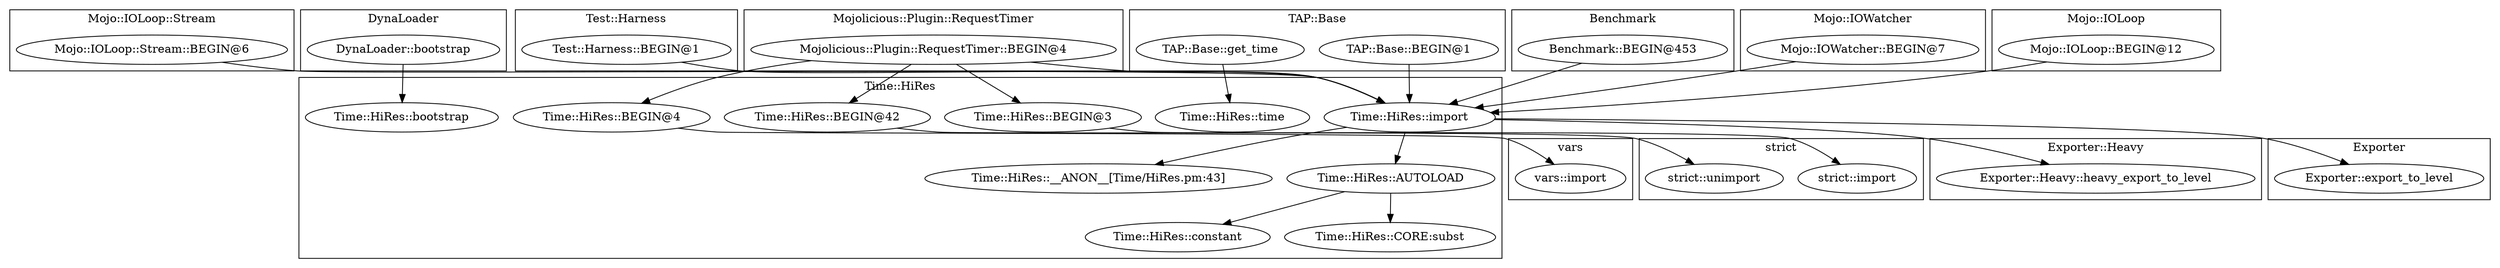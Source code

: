 digraph {
graph [overlap=false]
subgraph cluster_Mojo_IOLoop_Stream {
	label="Mojo::IOLoop::Stream";
	"Mojo::IOLoop::Stream::BEGIN@6";
}
subgraph cluster_DynaLoader {
	label="DynaLoader";
	"DynaLoader::bootstrap";
}
subgraph cluster_vars {
	label="vars";
	"vars::import";
}
subgraph cluster_strict {
	label="strict";
	"strict::import";
	"strict::unimport";
}
subgraph cluster_Test_Harness {
	label="Test::Harness";
	"Test::Harness::BEGIN@1";
}
subgraph cluster_Exporter_Heavy {
	label="Exporter::Heavy";
	"Exporter::Heavy::heavy_export_to_level";
}
subgraph cluster_Exporter {
	label="Exporter";
	"Exporter::export_to_level";
}
subgraph cluster_Mojolicious_Plugin_RequestTimer {
	label="Mojolicious::Plugin::RequestTimer";
	"Mojolicious::Plugin::RequestTimer::BEGIN@4";
}
subgraph cluster_TAP_Base {
	label="TAP::Base";
	"TAP::Base::BEGIN@1";
	"TAP::Base::get_time";
}
subgraph cluster_Benchmark {
	label="Benchmark";
	"Benchmark::BEGIN@453";
}
subgraph cluster_Time_HiRes {
	label="Time::HiRes";
	"Time::HiRes::constant";
	"Time::HiRes::time";
	"Time::HiRes::__ANON__[Time/HiRes.pm:43]";
	"Time::HiRes::CORE:subst";
	"Time::HiRes::BEGIN@4";
	"Time::HiRes::BEGIN@42";
	"Time::HiRes::AUTOLOAD";
	"Time::HiRes::BEGIN@3";
	"Time::HiRes::import";
	"Time::HiRes::bootstrap";
}
subgraph cluster_Mojo_IOWatcher {
	label="Mojo::IOWatcher";
	"Mojo::IOWatcher::BEGIN@7";
}
subgraph cluster_Mojo_IOLoop {
	label="Mojo::IOLoop";
	"Mojo::IOLoop::BEGIN@12";
}
"Time::HiRes::AUTOLOAD" -> "Time::HiRes::CORE:subst";
"Mojolicious::Plugin::RequestTimer::BEGIN@4" -> "Time::HiRes::BEGIN@4";
"DynaLoader::bootstrap" -> "Time::HiRes::bootstrap";
"Time::HiRes::import" -> "Exporter::Heavy::heavy_export_to_level";
"Mojolicious::Plugin::RequestTimer::BEGIN@4" -> "Time::HiRes::BEGIN@42";
"Time::HiRes::AUTOLOAD" -> "Time::HiRes::constant";
"Time::HiRes::import" -> "Exporter::export_to_level";
"Time::HiRes::import" -> "Time::HiRes::__ANON__[Time/HiRes.pm:43]";
"Time::HiRes::BEGIN@42" -> "strict::unimport";
"Mojo::IOLoop::BEGIN@12" -> "Time::HiRes::import";
"Mojo::IOLoop::Stream::BEGIN@6" -> "Time::HiRes::import";
"Test::Harness::BEGIN@1" -> "Time::HiRes::import";
"TAP::Base::BEGIN@1" -> "Time::HiRes::import";
"Benchmark::BEGIN@453" -> "Time::HiRes::import";
"Mojolicious::Plugin::RequestTimer::BEGIN@4" -> "Time::HiRes::import";
"Mojo::IOWatcher::BEGIN@7" -> "Time::HiRes::import";
"Time::HiRes::BEGIN@4" -> "vars::import";
"TAP::Base::get_time" -> "Time::HiRes::time";
"Mojolicious::Plugin::RequestTimer::BEGIN@4" -> "Time::HiRes::BEGIN@3";
"Time::HiRes::import" -> "Time::HiRes::AUTOLOAD";
"Time::HiRes::BEGIN@3" -> "strict::import";
}
